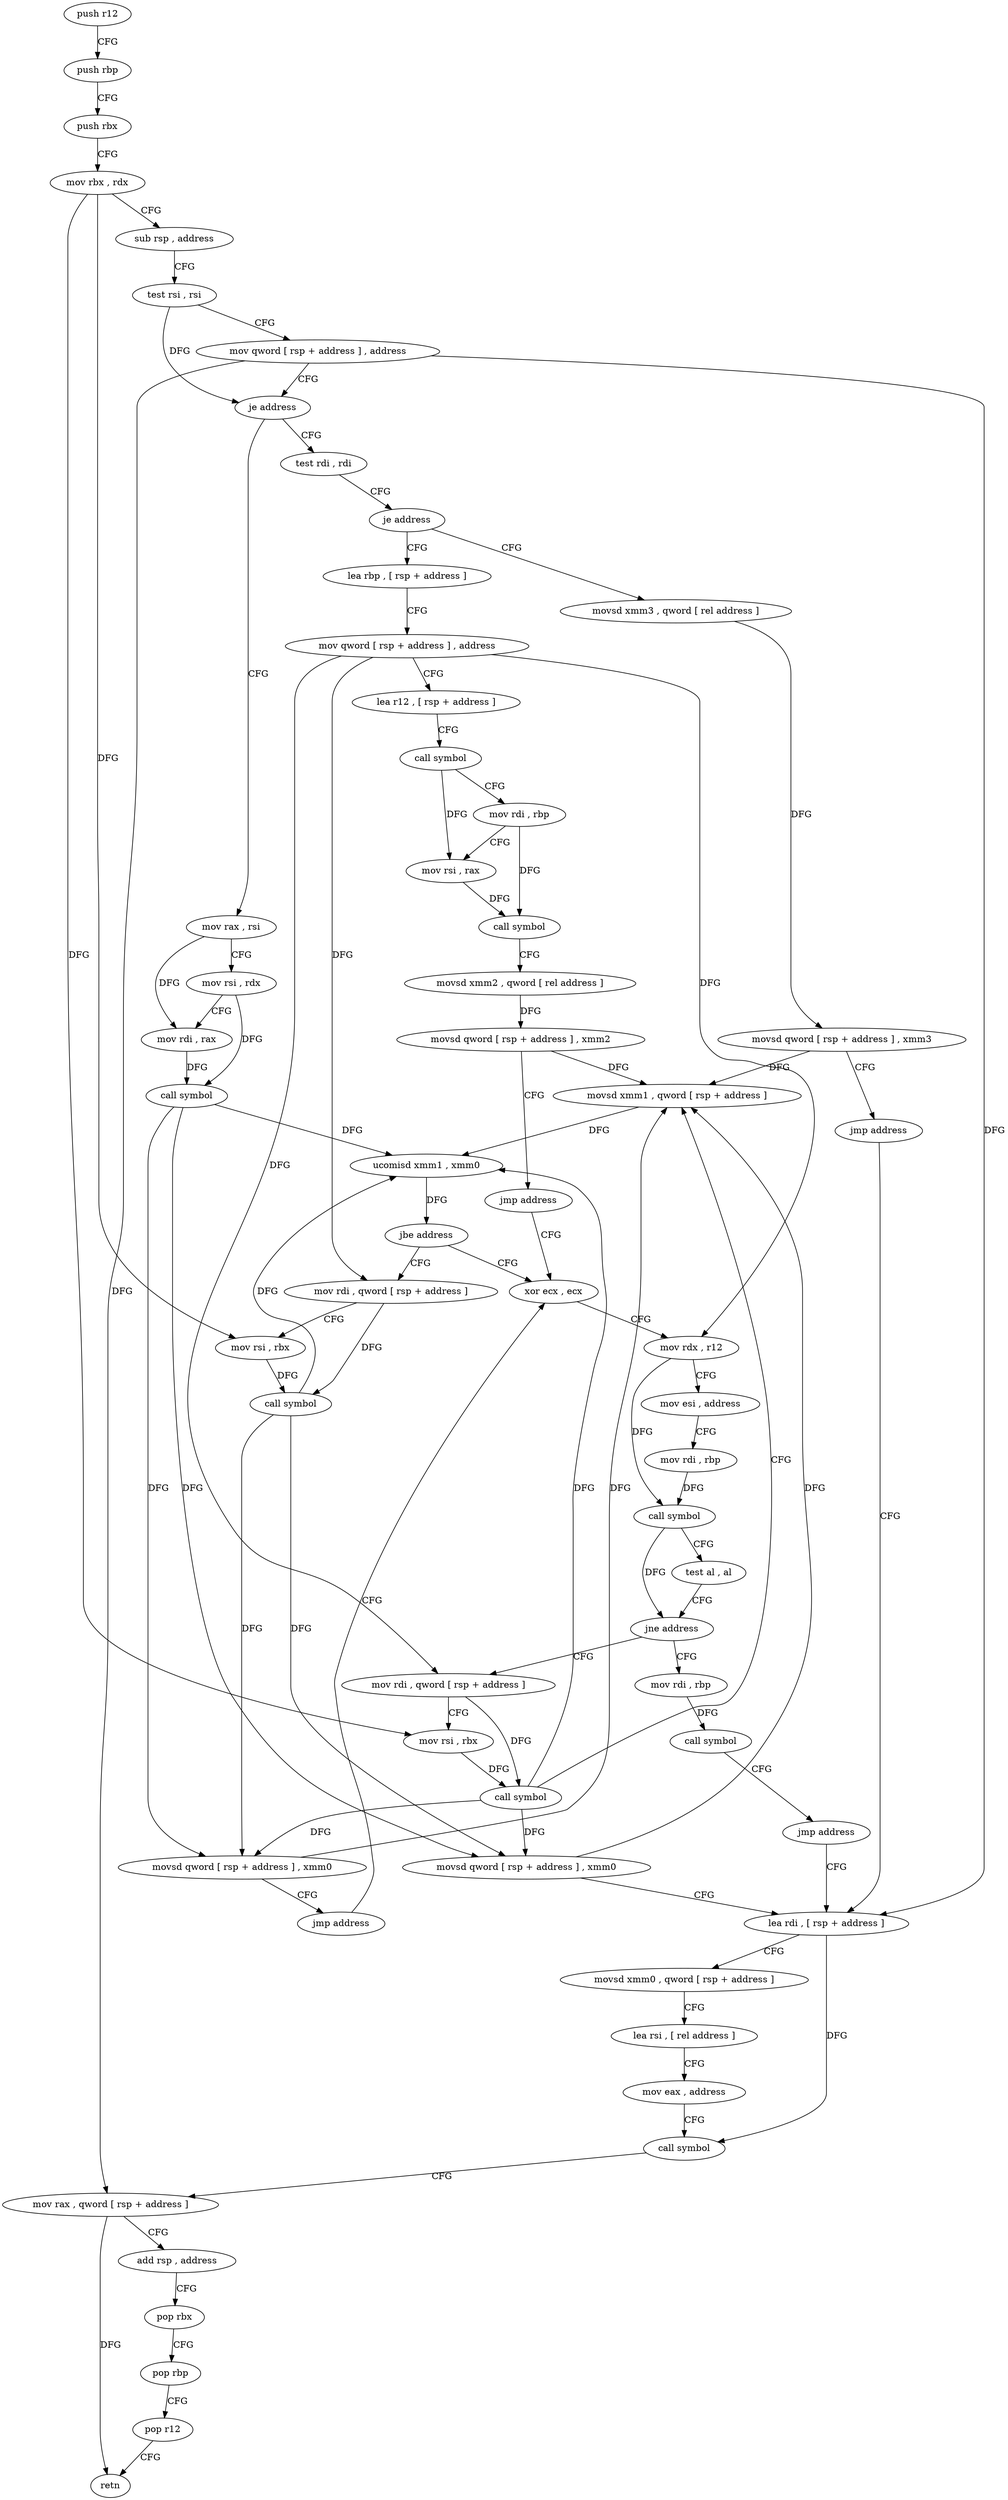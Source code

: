 digraph "func" {
"152912" [label = "push r12" ]
"152914" [label = "push rbp" ]
"152915" [label = "push rbx" ]
"152916" [label = "mov rbx , rdx" ]
"152919" [label = "sub rsp , address" ]
"152923" [label = "test rsi , rsi" ]
"152926" [label = "mov qword [ rsp + address ] , address" ]
"152935" [label = "je address" ]
"153008" [label = "test rdi , rdi" ]
"152937" [label = "mov rax , rsi" ]
"153011" [label = "je address" ]
"153160" [label = "movsd xmm3 , qword [ rel address ]" ]
"153017" [label = "lea rbp , [ rsp + address ]" ]
"152940" [label = "mov rsi , rdx" ]
"152943" [label = "mov rdi , rax" ]
"152946" [label = "call symbol" ]
"152951" [label = "movsd qword [ rsp + address ] , xmm0" ]
"152957" [label = "lea rdi , [ rsp + address ]" ]
"153168" [label = "movsd qword [ rsp + address ] , xmm3" ]
"153174" [label = "jmp address" ]
"153022" [label = "mov qword [ rsp + address ] , address" ]
"153031" [label = "lea r12 , [ rsp + address ]" ]
"153036" [label = "call symbol" ]
"153041" [label = "mov rdi , rbp" ]
"153044" [label = "mov rsi , rax" ]
"153047" [label = "call symbol" ]
"153052" [label = "movsd xmm2 , qword [ rel address ]" ]
"153060" [label = "movsd qword [ rsp + address ] , xmm2" ]
"153066" [label = "jmp address" ]
"153097" [label = "xor ecx , ecx" ]
"152962" [label = "movsd xmm0 , qword [ rsp + address ]" ]
"152968" [label = "lea rsi , [ rel address ]" ]
"152975" [label = "mov eax , address" ]
"152980" [label = "call symbol" ]
"152985" [label = "mov rax , qword [ rsp + address ]" ]
"152990" [label = "add rsp , address" ]
"152994" [label = "pop rbx" ]
"152995" [label = "pop rbp" ]
"152996" [label = "pop r12" ]
"152998" [label = "retn" ]
"153099" [label = "mov rdx , r12" ]
"153102" [label = "mov esi , address" ]
"153107" [label = "mov rdi , rbp" ]
"153110" [label = "call symbol" ]
"153115" [label = "test al , al" ]
"153117" [label = "jne address" ]
"153072" [label = "mov rdi , qword [ rsp + address ]" ]
"153119" [label = "mov rdi , rbp" ]
"153077" [label = "mov rsi , rbx" ]
"153080" [label = "call symbol" ]
"153085" [label = "movsd xmm1 , qword [ rsp + address ]" ]
"153091" [label = "ucomisd xmm1 , xmm0" ]
"153095" [label = "jbe address" ]
"153136" [label = "mov rdi , qword [ rsp + address ]" ]
"153122" [label = "call symbol" ]
"153127" [label = "jmp address" ]
"153141" [label = "mov rsi , rbx" ]
"153144" [label = "call symbol" ]
"153149" [label = "movsd qword [ rsp + address ] , xmm0" ]
"153155" [label = "jmp address" ]
"152912" -> "152914" [ label = "CFG" ]
"152914" -> "152915" [ label = "CFG" ]
"152915" -> "152916" [ label = "CFG" ]
"152916" -> "152919" [ label = "CFG" ]
"152916" -> "153077" [ label = "DFG" ]
"152916" -> "153141" [ label = "DFG" ]
"152919" -> "152923" [ label = "CFG" ]
"152923" -> "152926" [ label = "CFG" ]
"152923" -> "152935" [ label = "DFG" ]
"152926" -> "152935" [ label = "CFG" ]
"152926" -> "152985" [ label = "DFG" ]
"152926" -> "152957" [ label = "DFG" ]
"152935" -> "153008" [ label = "CFG" ]
"152935" -> "152937" [ label = "CFG" ]
"153008" -> "153011" [ label = "CFG" ]
"152937" -> "152940" [ label = "CFG" ]
"152937" -> "152943" [ label = "DFG" ]
"153011" -> "153160" [ label = "CFG" ]
"153011" -> "153017" [ label = "CFG" ]
"153160" -> "153168" [ label = "DFG" ]
"153017" -> "153022" [ label = "CFG" ]
"152940" -> "152943" [ label = "CFG" ]
"152940" -> "152946" [ label = "DFG" ]
"152943" -> "152946" [ label = "DFG" ]
"152946" -> "152951" [ label = "DFG" ]
"152946" -> "153091" [ label = "DFG" ]
"152946" -> "153149" [ label = "DFG" ]
"152951" -> "152957" [ label = "CFG" ]
"152951" -> "153085" [ label = "DFG" ]
"152957" -> "152962" [ label = "CFG" ]
"152957" -> "152980" [ label = "DFG" ]
"153168" -> "153174" [ label = "CFG" ]
"153168" -> "153085" [ label = "DFG" ]
"153174" -> "152957" [ label = "CFG" ]
"153022" -> "153031" [ label = "CFG" ]
"153022" -> "153072" [ label = "DFG" ]
"153022" -> "153136" [ label = "DFG" ]
"153022" -> "153099" [ label = "DFG" ]
"153031" -> "153036" [ label = "CFG" ]
"153036" -> "153041" [ label = "CFG" ]
"153036" -> "153044" [ label = "DFG" ]
"153041" -> "153044" [ label = "CFG" ]
"153041" -> "153047" [ label = "DFG" ]
"153044" -> "153047" [ label = "DFG" ]
"153047" -> "153052" [ label = "CFG" ]
"153052" -> "153060" [ label = "DFG" ]
"153060" -> "153066" [ label = "CFG" ]
"153060" -> "153085" [ label = "DFG" ]
"153066" -> "153097" [ label = "CFG" ]
"153097" -> "153099" [ label = "CFG" ]
"152962" -> "152968" [ label = "CFG" ]
"152968" -> "152975" [ label = "CFG" ]
"152975" -> "152980" [ label = "CFG" ]
"152980" -> "152985" [ label = "CFG" ]
"152985" -> "152990" [ label = "CFG" ]
"152985" -> "152998" [ label = "DFG" ]
"152990" -> "152994" [ label = "CFG" ]
"152994" -> "152995" [ label = "CFG" ]
"152995" -> "152996" [ label = "CFG" ]
"152996" -> "152998" [ label = "CFG" ]
"153099" -> "153102" [ label = "CFG" ]
"153099" -> "153110" [ label = "DFG" ]
"153102" -> "153107" [ label = "CFG" ]
"153107" -> "153110" [ label = "DFG" ]
"153110" -> "153115" [ label = "CFG" ]
"153110" -> "153117" [ label = "DFG" ]
"153115" -> "153117" [ label = "CFG" ]
"153117" -> "153072" [ label = "CFG" ]
"153117" -> "153119" [ label = "CFG" ]
"153072" -> "153077" [ label = "CFG" ]
"153072" -> "153080" [ label = "DFG" ]
"153119" -> "153122" [ label = "DFG" ]
"153077" -> "153080" [ label = "DFG" ]
"153080" -> "153085" [ label = "CFG" ]
"153080" -> "152951" [ label = "DFG" ]
"153080" -> "153091" [ label = "DFG" ]
"153080" -> "153149" [ label = "DFG" ]
"153085" -> "153091" [ label = "DFG" ]
"153091" -> "153095" [ label = "DFG" ]
"153095" -> "153136" [ label = "CFG" ]
"153095" -> "153097" [ label = "CFG" ]
"153136" -> "153141" [ label = "CFG" ]
"153136" -> "153144" [ label = "DFG" ]
"153122" -> "153127" [ label = "CFG" ]
"153127" -> "152957" [ label = "CFG" ]
"153141" -> "153144" [ label = "DFG" ]
"153144" -> "153149" [ label = "DFG" ]
"153144" -> "152951" [ label = "DFG" ]
"153144" -> "153091" [ label = "DFG" ]
"153149" -> "153155" [ label = "CFG" ]
"153149" -> "153085" [ label = "DFG" ]
"153155" -> "153097" [ label = "CFG" ]
}
